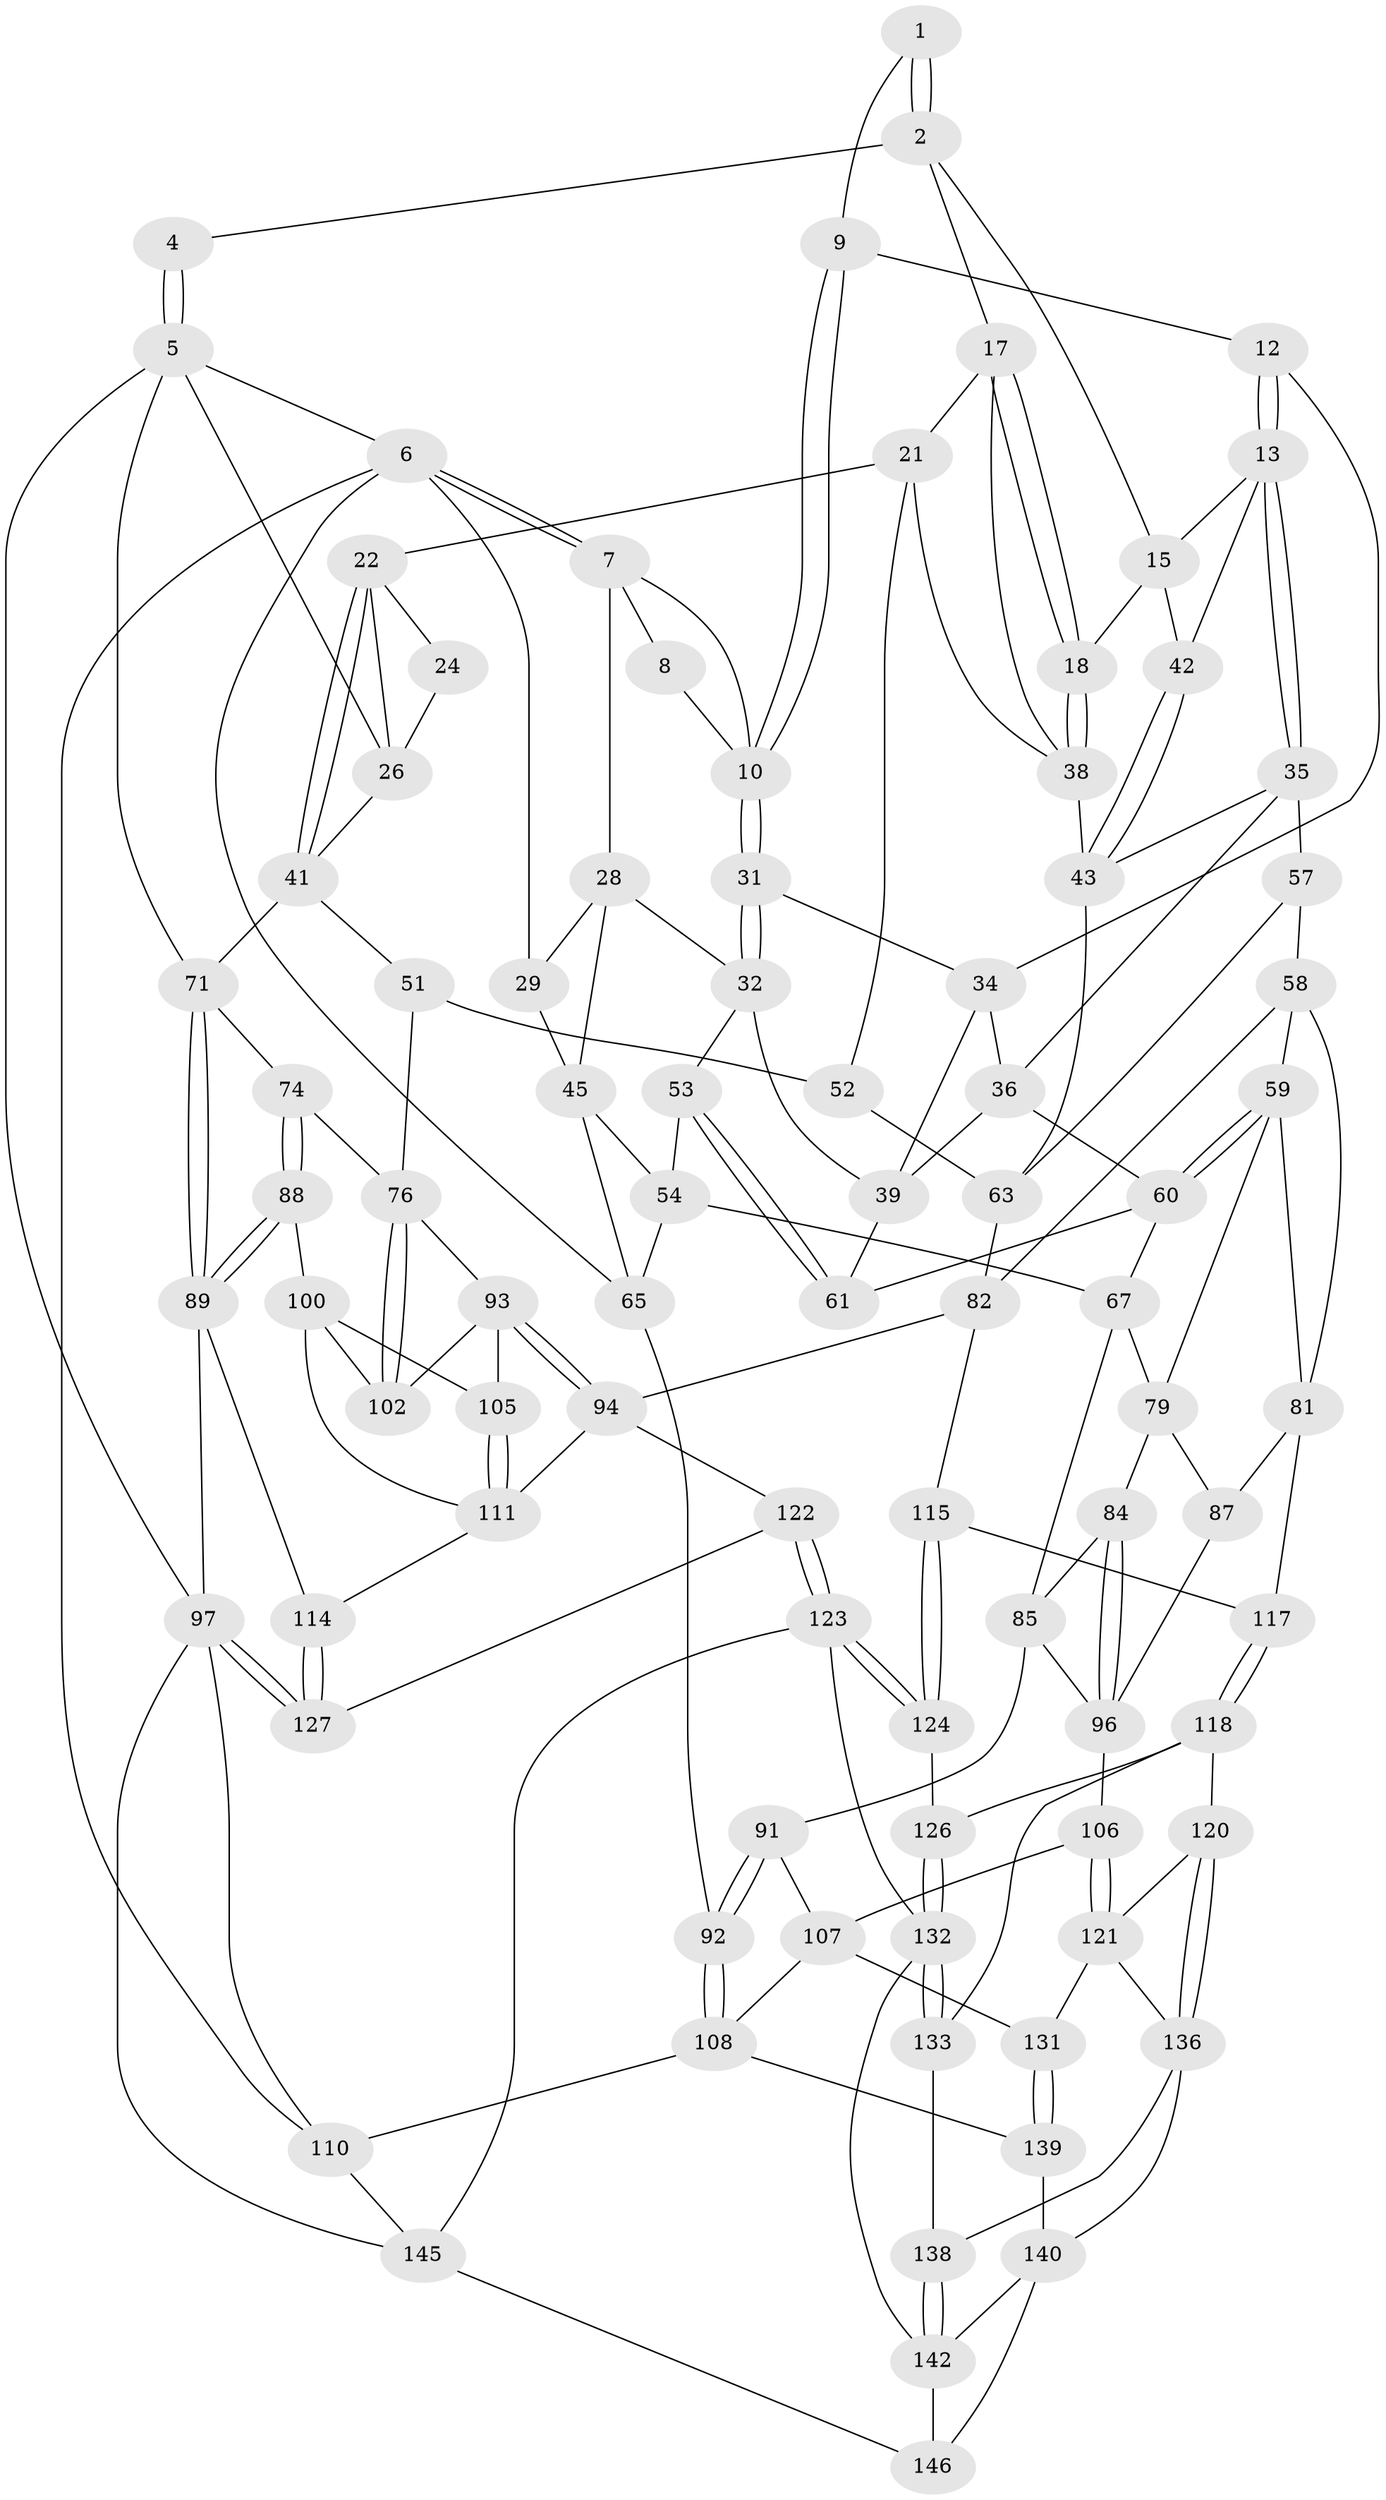 // Generated by graph-tools (version 1.1) at 2025/24/03/03/25 07:24:35]
// undirected, 89 vertices, 194 edges
graph export_dot {
graph [start="1"]
  node [color=gray90,style=filled];
  1 [pos="+0.24735480661438816+0"];
  2 [pos="+0.5638087020949485+0",super="+3"];
  4 [pos="+0.941144236396883+0"];
  5 [pos="+1+0",super="+25"];
  6 [pos="+0+0",super="+30"];
  7 [pos="+0+0",super="+16"];
  8 [pos="+0.18254464867231013+0"];
  9 [pos="+0.2521372117097707+0"];
  10 [pos="+0.15601054010262788+0.06956262785817784",super="+11"];
  12 [pos="+0.2721100280724578+0.03182014529612184"];
  13 [pos="+0.32336970881650173+0.07624463674128522",super="+14"];
  15 [pos="+0.5163577987965104+0",super="+19"];
  17 [pos="+0.7586156604647015+0",super="+20"];
  18 [pos="+0.5893415955145976+0.12459249671063098"];
  21 [pos="+0.7733161035409521+0.08244206397865744",super="+49"];
  22 [pos="+0.8214774953625937+0.12099174567734505",super="+23"];
  24 [pos="+0.9008838868853817+0.07532625848079512"];
  26 [pos="+0.9800909099238939+0.19085697063226212",super="+27"];
  28 [pos="+0.04274813546593092+0.0999106620207513",super="+33"];
  29 [pos="+0+0.10512311057490666"];
  31 [pos="+0.17369597919393603+0.0854582188239862"];
  32 [pos="+0.1553274690822358+0.14471353454878225",super="+40"];
  34 [pos="+0.21598782377077225+0.07499869941211935",super="+37"];
  35 [pos="+0.2934637042984666+0.14762998399942848",super="+44"];
  36 [pos="+0.2839811361219645+0.1594396072061926",super="+55"];
  38 [pos="+0.6228247800442067+0.15415771839572753",super="+47"];
  39 [pos="+0.1800363867069415+0.18271577486326243",super="+56"];
  41 [pos="+0.8943420290468084+0.23399395901168935",super="+50"];
  42 [pos="+0.4516207368974335+0.18770481310635645"];
  43 [pos="+0.45057755197027793+0.20280531956011502",super="+48"];
  45 [pos="+0.07003863406382084+0.21850820068303575",super="+46"];
  51 [pos="+0.8128890145255285+0.28033932408248075",super="+73"];
  52 [pos="+0.769780687293298+0.2590744757425287",super="+62"];
  53 [pos="+0.14217286756478245+0.22440866777104496"];
  54 [pos="+0.10641379176960859+0.23778727936599417",super="+64"];
  57 [pos="+0.4229990141181286+0.2880475791428861"];
  58 [pos="+0.4148928725668737+0.29319610375475424",super="+80"];
  59 [pos="+0.38604846997106346+0.29622953256312995",super="+78"];
  60 [pos="+0.28018781446754126+0.2390295540279411",super="+66"];
  61 [pos="+0.1744775108753781+0.26884619684411676"];
  63 [pos="+0.6049128415627438+0.36019116314197275",super="+70"];
  65 [pos="+0.008333631069808016+0.2531960227546354",super="+69"];
  67 [pos="+0.17217838148533057+0.3427874732787672",super="+68"];
  71 [pos="+1+0.24818452350961942",super="+72"];
  74 [pos="+0.9048276402680507+0.3743601408695005",super="+75"];
  76 [pos="+0.7861533858735213+0.4475574676302885",super="+77"];
  79 [pos="+0.2939013714088856+0.3754279079456657",super="+83"];
  81 [pos="+0.3610388548027345+0.5360967887798348",super="+86"];
  82 [pos="+0.5923964155799478+0.5345242688962142",super="+95"];
  84 [pos="+0.17759576463105273+0.4482027680368783"];
  85 [pos="+0.11933403072812392+0.3973943815865878",super="+90"];
  87 [pos="+0.25441880602971223+0.5116126052543153"];
  88 [pos="+1+0.49996923486099953",super="+99"];
  89 [pos="+1+0.5213817142820749",super="+98"];
  91 [pos="+0+0.4573539137993434"];
  92 [pos="+0+0.4624229484080774"];
  93 [pos="+0.6928211350755205+0.5309191080112406",super="+103"];
  94 [pos="+0.6257493215814025+0.5620436936914371",super="+112"];
  96 [pos="+0.14557410654177272+0.5620430198766219",super="+104"];
  97 [pos="+1+1",super="+144"];
  100 [pos="+0.8879871634012418+0.5680683468789053",super="+101"];
  102 [pos="+0.8214674149610077+0.5399893088834374"];
  105 [pos="+0.8187208188084459+0.6011886002431083"];
  106 [pos="+0.16848224279808482+0.6546477501345562"];
  107 [pos="+0.11542685725557497+0.6639396522813005",super="+129"];
  108 [pos="+0+0.653622030003824",super="+109"];
  110 [pos="+0+1"];
  111 [pos="+0.7858574303078417+0.6574895805969662",super="+113"];
  114 [pos="+0.9164628320729805+0.6993743569396065"];
  115 [pos="+0.5117421864835021+0.6279008064231649",super="+116"];
  117 [pos="+0.3553670428905632+0.63340506241086"];
  118 [pos="+0.3272399665056565+0.671208739145742",super="+119"];
  120 [pos="+0.2453719911565281+0.697531772026403"];
  121 [pos="+0.20501766896816903+0.684460832976301",super="+130"];
  122 [pos="+0.6812397856147571+0.7986366544819161"];
  123 [pos="+0.5858729171612399+0.8703138141198699",super="+134"];
  124 [pos="+0.5004696556908472+0.7616393577222503",super="+125"];
  126 [pos="+0.4151141153930483+0.742995660713871"];
  127 [pos="+0.9068970652735548+0.8353008560176528",super="+128"];
  131 [pos="+0.08193289474452654+0.8097970250034685"];
  132 [pos="+0.37070047659623595+0.8374118375532174",super="+135"];
  133 [pos="+0.3635832482550071+0.8321253899908652"];
  136 [pos="+0.24829289438872315+0.8154996780404901",super="+137"];
  138 [pos="+0.278100771814259+0.8329338158332293"];
  139 [pos="+0.03066954258243246+0.8939572301974811"];
  140 [pos="+0.18820178803822413+0.8855080733552307",super="+141"];
  142 [pos="+0.27425979812657886+0.9568355485525242",super="+143"];
  145 [pos="+0.5621922118571603+1",super="+147"];
  146 [pos="+0.22365611034502483+1"];
  1 -- 2;
  1 -- 2;
  1 -- 9;
  2 -- 15;
  2 -- 17;
  2 -- 4;
  4 -- 5;
  4 -- 5;
  5 -- 6;
  5 -- 97;
  5 -- 26;
  5 -- 71;
  6 -- 7;
  6 -- 7;
  6 -- 110;
  6 -- 65;
  6 -- 29;
  7 -- 8;
  7 -- 28;
  7 -- 10;
  8 -- 10;
  9 -- 10;
  9 -- 10;
  9 -- 12;
  10 -- 31;
  10 -- 31;
  12 -- 13;
  12 -- 13;
  12 -- 34;
  13 -- 35;
  13 -- 35;
  13 -- 42;
  13 -- 15;
  15 -- 18;
  15 -- 42;
  17 -- 18;
  17 -- 18;
  17 -- 21;
  17 -- 38;
  18 -- 38;
  18 -- 38;
  21 -- 22;
  21 -- 52;
  21 -- 38;
  22 -- 41;
  22 -- 41;
  22 -- 24;
  22 -- 26;
  24 -- 26;
  26 -- 41;
  28 -- 29;
  28 -- 32;
  28 -- 45;
  29 -- 45;
  31 -- 32;
  31 -- 32;
  31 -- 34;
  32 -- 53;
  32 -- 39;
  34 -- 36;
  34 -- 39;
  35 -- 36;
  35 -- 43;
  35 -- 57;
  36 -- 60;
  36 -- 39;
  38 -- 43;
  39 -- 61;
  41 -- 51;
  41 -- 71;
  42 -- 43;
  42 -- 43;
  43 -- 63;
  45 -- 54;
  45 -- 65;
  51 -- 52 [weight=2];
  51 -- 76;
  52 -- 63;
  53 -- 54;
  53 -- 61;
  53 -- 61;
  54 -- 65;
  54 -- 67;
  57 -- 58;
  57 -- 63;
  58 -- 59;
  58 -- 81;
  58 -- 82;
  59 -- 60;
  59 -- 60;
  59 -- 81;
  59 -- 79;
  60 -- 67;
  60 -- 61;
  63 -- 82;
  65 -- 92;
  67 -- 79;
  67 -- 85;
  71 -- 89;
  71 -- 89;
  71 -- 74;
  74 -- 88 [weight=2];
  74 -- 88;
  74 -- 76;
  76 -- 102;
  76 -- 102;
  76 -- 93;
  79 -- 84;
  79 -- 87;
  81 -- 117;
  81 -- 87;
  82 -- 115;
  82 -- 94;
  84 -- 85;
  84 -- 96;
  84 -- 96;
  85 -- 96;
  85 -- 91;
  87 -- 96;
  88 -- 89;
  88 -- 89;
  88 -- 100;
  89 -- 97;
  89 -- 114;
  91 -- 92;
  91 -- 92;
  91 -- 107;
  92 -- 108;
  92 -- 108;
  93 -- 94;
  93 -- 94;
  93 -- 105;
  93 -- 102;
  94 -- 122;
  94 -- 111;
  96 -- 106;
  97 -- 127 [weight=2];
  97 -- 127;
  97 -- 145;
  97 -- 110;
  100 -- 105;
  100 -- 102;
  100 -- 111;
  105 -- 111;
  105 -- 111;
  106 -- 107;
  106 -- 121;
  106 -- 121;
  107 -- 108;
  107 -- 131;
  108 -- 139;
  108 -- 110;
  110 -- 145;
  111 -- 114;
  114 -- 127;
  114 -- 127;
  115 -- 124 [weight=2];
  115 -- 124;
  115 -- 117;
  117 -- 118;
  117 -- 118;
  118 -- 126;
  118 -- 120;
  118 -- 133;
  120 -- 121;
  120 -- 136;
  120 -- 136;
  121 -- 131;
  121 -- 136;
  122 -- 123;
  122 -- 123;
  122 -- 127;
  123 -- 124;
  123 -- 124;
  123 -- 145;
  123 -- 132;
  124 -- 126;
  126 -- 132;
  126 -- 132;
  131 -- 139;
  131 -- 139;
  132 -- 133;
  132 -- 133;
  132 -- 142;
  133 -- 138;
  136 -- 138;
  136 -- 140;
  138 -- 142;
  138 -- 142;
  139 -- 140;
  140 -- 146;
  140 -- 142;
  142 -- 146;
  145 -- 146;
}
